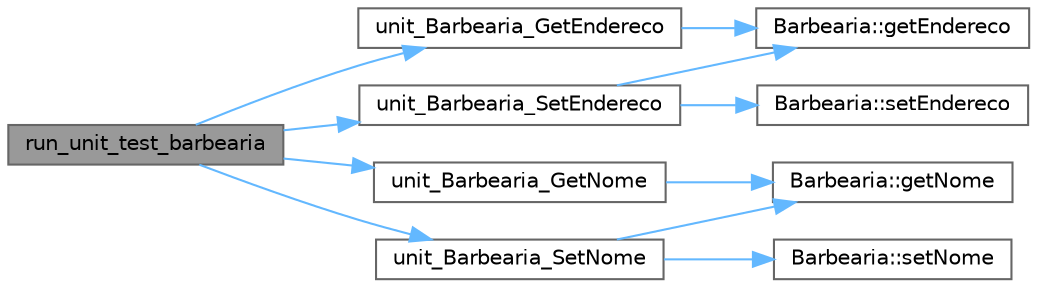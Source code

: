 digraph "run_unit_test_barbearia"
{
 // LATEX_PDF_SIZE
  bgcolor="transparent";
  edge [fontname=Helvetica,fontsize=10,labelfontname=Helvetica,labelfontsize=10];
  node [fontname=Helvetica,fontsize=10,shape=box,height=0.2,width=0.4];
  rankdir="LR";
  Node1 [id="Node000001",label="run_unit_test_barbearia",height=0.2,width=0.4,color="gray40", fillcolor="grey60", style="filled", fontcolor="black",tooltip=" "];
  Node1 -> Node2 [id="edge1_Node000001_Node000002",color="steelblue1",style="solid",tooltip=" "];
  Node2 [id="Node000002",label="unit_Barbearia_GetEndereco",height=0.2,width=0.4,color="grey40", fillcolor="white", style="filled",URL="$unit__barbearia_8cpp.html#a7c12735d20c4a9c9f227df2109ebb313",tooltip=" "];
  Node2 -> Node3 [id="edge2_Node000002_Node000003",color="steelblue1",style="solid",tooltip=" "];
  Node3 [id="Node000003",label="Barbearia::getEndereco",height=0.2,width=0.4,color="grey40", fillcolor="white", style="filled",URL="$class_barbearia.html#a96c939bf6421a9fc4c6e8705d50dd0f3",tooltip=" "];
  Node1 -> Node4 [id="edge3_Node000001_Node000004",color="steelblue1",style="solid",tooltip=" "];
  Node4 [id="Node000004",label="unit_Barbearia_GetNome",height=0.2,width=0.4,color="grey40", fillcolor="white", style="filled",URL="$unit__barbearia_8cpp.html#a7f6e2942334b3907df3d557dc8365a86",tooltip=" "];
  Node4 -> Node5 [id="edge4_Node000004_Node000005",color="steelblue1",style="solid",tooltip=" "];
  Node5 [id="Node000005",label="Barbearia::getNome",height=0.2,width=0.4,color="grey40", fillcolor="white", style="filled",URL="$class_barbearia.html#a683767a1977fee6aa82056a6b3c6b3a2",tooltip=" "];
  Node1 -> Node6 [id="edge5_Node000001_Node000006",color="steelblue1",style="solid",tooltip=" "];
  Node6 [id="Node000006",label="unit_Barbearia_SetEndereco",height=0.2,width=0.4,color="grey40", fillcolor="white", style="filled",URL="$unit__barbearia_8cpp.html#a098e9aef2a21ef2411f376d9907736e8",tooltip=" "];
  Node6 -> Node3 [id="edge6_Node000006_Node000003",color="steelblue1",style="solid",tooltip=" "];
  Node6 -> Node7 [id="edge7_Node000006_Node000007",color="steelblue1",style="solid",tooltip=" "];
  Node7 [id="Node000007",label="Barbearia::setEndereco",height=0.2,width=0.4,color="grey40", fillcolor="white", style="filled",URL="$class_barbearia.html#aa6a4125693ad0e42f124eff9be40fe1b",tooltip=" "];
  Node1 -> Node8 [id="edge8_Node000001_Node000008",color="steelblue1",style="solid",tooltip=" "];
  Node8 [id="Node000008",label="unit_Barbearia_SetNome",height=0.2,width=0.4,color="grey40", fillcolor="white", style="filled",URL="$unit__barbearia_8cpp.html#a80f2d8f268e85f2b498328f58779f5e0",tooltip=" "];
  Node8 -> Node5 [id="edge9_Node000008_Node000005",color="steelblue1",style="solid",tooltip=" "];
  Node8 -> Node9 [id="edge10_Node000008_Node000009",color="steelblue1",style="solid",tooltip=" "];
  Node9 [id="Node000009",label="Barbearia::setNome",height=0.2,width=0.4,color="grey40", fillcolor="white", style="filled",URL="$class_barbearia.html#aaab55e982148d5f38f5865044b769464",tooltip=" "];
}
